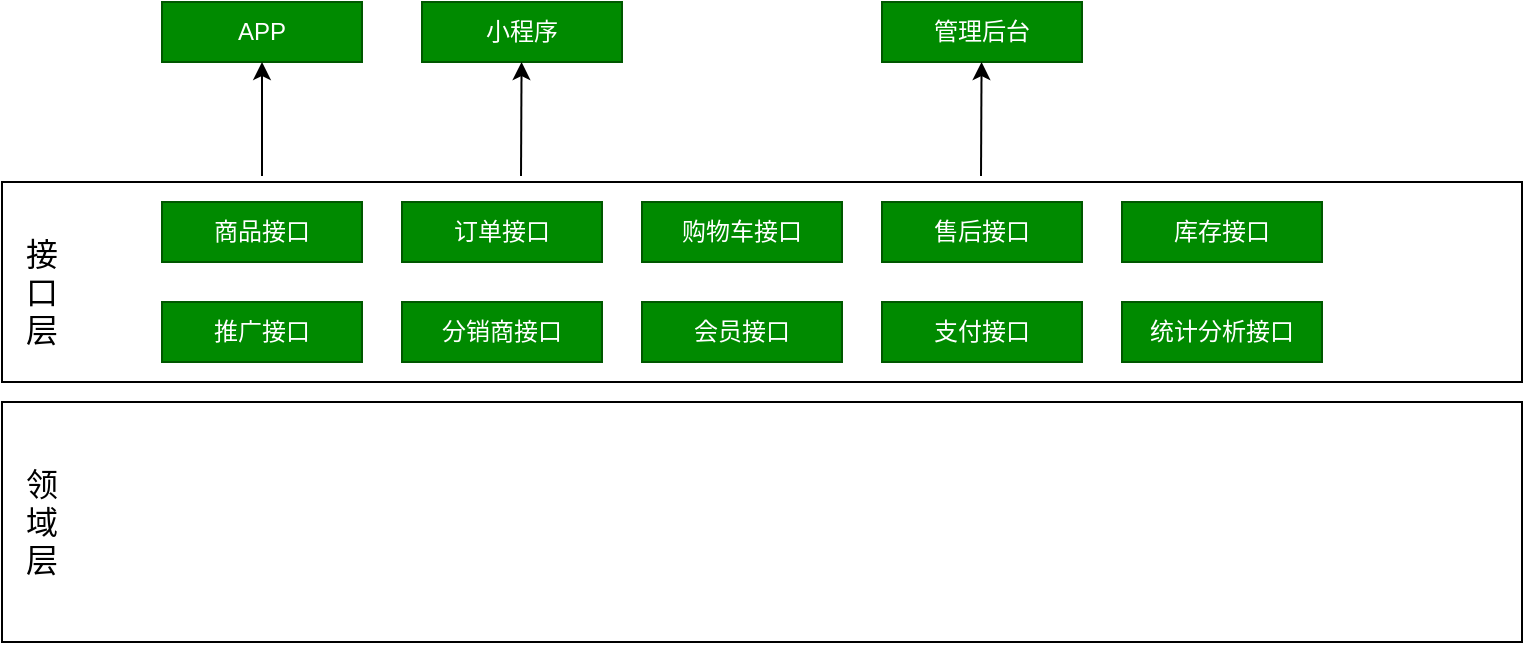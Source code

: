 <mxfile version="13.7.2" type="github"><diagram id="vOUrMngWcMrFXS49JwPm" name="Page-1"><mxGraphModel dx="946" dy="525" grid="1" gridSize="10" guides="1" tooltips="1" connect="1" arrows="1" fold="1" page="1" pageScale="1" pageWidth="827" pageHeight="1169" math="0" shadow="0"><root><mxCell id="0"/><mxCell id="1" parent="0"/><mxCell id="3s_Is7sOF_pp1LU2TNVd-1" value="" style="rounded=0;whiteSpace=wrap;html=1;" vertex="1" parent="1"><mxGeometry x="100" y="150" width="760" height="100" as="geometry"/></mxCell><mxCell id="3s_Is7sOF_pp1LU2TNVd-2" value="接口层" style="text;html=1;strokeColor=none;fillColor=none;align=center;verticalAlign=middle;whiteSpace=wrap;rounded=0;rotation=0;fontSize=16;" vertex="1" parent="1"><mxGeometry x="110" y="170" width="20" height="70" as="geometry"/></mxCell><mxCell id="3s_Is7sOF_pp1LU2TNVd-3" value="商品接口" style="rounded=0;whiteSpace=wrap;html=1;fillColor=#008a00;strokeColor=#005700;fontColor=#ffffff;" vertex="1" parent="1"><mxGeometry x="180" y="160" width="100" height="30" as="geometry"/></mxCell><mxCell id="3s_Is7sOF_pp1LU2TNVd-4" value="订单接口" style="rounded=0;whiteSpace=wrap;html=1;fillColor=#008a00;strokeColor=#005700;fontColor=#ffffff;" vertex="1" parent="1"><mxGeometry x="300" y="160" width="100" height="30" as="geometry"/></mxCell><mxCell id="3s_Is7sOF_pp1LU2TNVd-5" value="购物车接口" style="rounded=0;whiteSpace=wrap;html=1;fillColor=#008a00;strokeColor=#005700;fontColor=#ffffff;" vertex="1" parent="1"><mxGeometry x="420" y="160" width="100" height="30" as="geometry"/></mxCell><mxCell id="3s_Is7sOF_pp1LU2TNVd-6" value="售后接口" style="rounded=0;whiteSpace=wrap;html=1;fillColor=#008a00;strokeColor=#005700;fontColor=#ffffff;" vertex="1" parent="1"><mxGeometry x="540" y="160" width="100" height="30" as="geometry"/></mxCell><mxCell id="3s_Is7sOF_pp1LU2TNVd-7" value="APP" style="rounded=0;whiteSpace=wrap;html=1;fillColor=#008a00;strokeColor=#005700;fontColor=#ffffff;" vertex="1" parent="1"><mxGeometry x="180" y="60" width="100" height="30" as="geometry"/></mxCell><mxCell id="3s_Is7sOF_pp1LU2TNVd-8" value="小程序" style="rounded=0;whiteSpace=wrap;html=1;fillColor=#008a00;strokeColor=#005700;fontColor=#ffffff;" vertex="1" parent="1"><mxGeometry x="310" y="60" width="100" height="30" as="geometry"/></mxCell><mxCell id="3s_Is7sOF_pp1LU2TNVd-9" value="管理后台" style="rounded=0;whiteSpace=wrap;html=1;fillColor=#008a00;strokeColor=#005700;fontColor=#ffffff;" vertex="1" parent="1"><mxGeometry x="540" y="60" width="100" height="30" as="geometry"/></mxCell><mxCell id="3s_Is7sOF_pp1LU2TNVd-12" value="" style="endArrow=classic;html=1;fontSize=16;entryX=0.5;entryY=1;entryDx=0;entryDy=0;" edge="1" parent="1" target="3s_Is7sOF_pp1LU2TNVd-7"><mxGeometry width="50" height="50" relative="1" as="geometry"><mxPoint x="230" y="147" as="sourcePoint"/><mxPoint x="270" y="100" as="targetPoint"/></mxGeometry></mxCell><mxCell id="3s_Is7sOF_pp1LU2TNVd-13" value="" style="endArrow=classic;html=1;fontSize=16;entryX=0.5;entryY=1;entryDx=0;entryDy=0;exitX=0.188;exitY=-0.03;exitDx=0;exitDy=0;exitPerimeter=0;" edge="1" parent="1"><mxGeometry width="50" height="50" relative="1" as="geometry"><mxPoint x="359.5" y="147" as="sourcePoint"/><mxPoint x="359.78" y="90" as="targetPoint"/></mxGeometry></mxCell><mxCell id="3s_Is7sOF_pp1LU2TNVd-14" value="" style="endArrow=classic;html=1;fontSize=16;entryX=0.5;entryY=1;entryDx=0;entryDy=0;exitX=0.188;exitY=-0.03;exitDx=0;exitDy=0;exitPerimeter=0;" edge="1" parent="1"><mxGeometry width="50" height="50" relative="1" as="geometry"><mxPoint x="589.5" y="147" as="sourcePoint"/><mxPoint x="589.78" y="90" as="targetPoint"/></mxGeometry></mxCell><mxCell id="3s_Is7sOF_pp1LU2TNVd-15" value="推广接口" style="rounded=0;whiteSpace=wrap;html=1;fillColor=#008a00;strokeColor=#005700;fontColor=#ffffff;" vertex="1" parent="1"><mxGeometry x="180" y="210" width="100" height="30" as="geometry"/></mxCell><mxCell id="3s_Is7sOF_pp1LU2TNVd-17" value="分销商接口" style="rounded=0;whiteSpace=wrap;html=1;fillColor=#008a00;strokeColor=#005700;fontColor=#ffffff;" vertex="1" parent="1"><mxGeometry x="300" y="210" width="100" height="30" as="geometry"/></mxCell><mxCell id="3s_Is7sOF_pp1LU2TNVd-18" value="会员接口" style="rounded=0;whiteSpace=wrap;html=1;fillColor=#008a00;strokeColor=#005700;fontColor=#ffffff;" vertex="1" parent="1"><mxGeometry x="420" y="210" width="100" height="30" as="geometry"/></mxCell><mxCell id="3s_Is7sOF_pp1LU2TNVd-19" value="支付接口" style="rounded=0;whiteSpace=wrap;html=1;fillColor=#008a00;strokeColor=#005700;fontColor=#ffffff;" vertex="1" parent="1"><mxGeometry x="540" y="210" width="100" height="30" as="geometry"/></mxCell><mxCell id="3s_Is7sOF_pp1LU2TNVd-20" value="库存接口" style="rounded=0;whiteSpace=wrap;html=1;fillColor=#008a00;strokeColor=#005700;fontColor=#ffffff;" vertex="1" parent="1"><mxGeometry x="660" y="160" width="100" height="30" as="geometry"/></mxCell><mxCell id="3s_Is7sOF_pp1LU2TNVd-21" value="统计分析接口" style="rounded=0;whiteSpace=wrap;html=1;fillColor=#008a00;strokeColor=#005700;fontColor=#ffffff;" vertex="1" parent="1"><mxGeometry x="660" y="210" width="100" height="30" as="geometry"/></mxCell><mxCell id="3s_Is7sOF_pp1LU2TNVd-22" value="" style="rounded=0;whiteSpace=wrap;html=1;fontSize=16;" vertex="1" parent="1"><mxGeometry x="100" y="260" width="760" height="120" as="geometry"/></mxCell><mxCell id="3s_Is7sOF_pp1LU2TNVd-23" value="领域层" style="text;html=1;strokeColor=none;fillColor=none;align=center;verticalAlign=middle;whiteSpace=wrap;rounded=0;rotation=0;fontSize=16;" vertex="1" parent="1"><mxGeometry x="110" y="285" width="20" height="70" as="geometry"/></mxCell></root></mxGraphModel></diagram></mxfile>